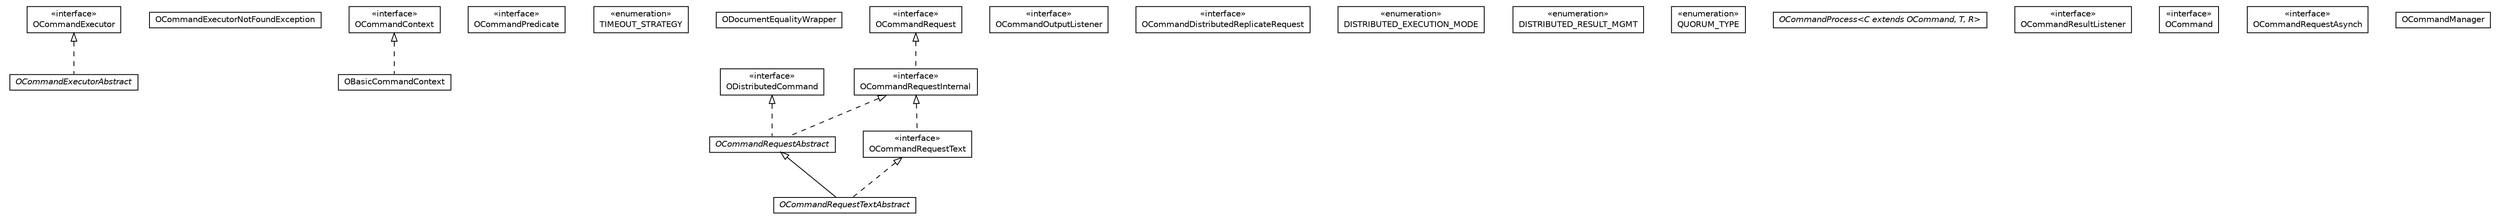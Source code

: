 #!/usr/local/bin/dot
#
# Class diagram 
# Generated by UMLGraph version R5_6-24-gf6e263 (http://www.umlgraph.org/)
#

digraph G {
	edge [fontname="Helvetica",fontsize=10,labelfontname="Helvetica",labelfontsize=10];
	node [fontname="Helvetica",fontsize=10,shape=plaintext];
	nodesep=0.25;
	ranksep=0.5;
	// com.orientechnologies.orient.core.command.OCommandExecutor
	c112205 [label=<<table title="com.orientechnologies.orient.core.command.OCommandExecutor" border="0" cellborder="1" cellspacing="0" cellpadding="2" port="p" href="./OCommandExecutor.html">
		<tr><td><table border="0" cellspacing="0" cellpadding="1">
<tr><td align="center" balign="center"> &#171;interface&#187; </td></tr>
<tr><td align="center" balign="center"> OCommandExecutor </td></tr>
		</table></td></tr>
		</table>>, URL="./OCommandExecutor.html", fontname="Helvetica", fontcolor="black", fontsize=10.0];
	// com.orientechnologies.orient.core.command.OCommandExecutorNotFoundException
	c112206 [label=<<table title="com.orientechnologies.orient.core.command.OCommandExecutorNotFoundException" border="0" cellborder="1" cellspacing="0" cellpadding="2" port="p" href="./OCommandExecutorNotFoundException.html">
		<tr><td><table border="0" cellspacing="0" cellpadding="1">
<tr><td align="center" balign="center"> OCommandExecutorNotFoundException </td></tr>
		</table></td></tr>
		</table>>, URL="./OCommandExecutorNotFoundException.html", fontname="Helvetica", fontcolor="black", fontsize=10.0];
	// com.orientechnologies.orient.core.command.OBasicCommandContext
	c112207 [label=<<table title="com.orientechnologies.orient.core.command.OBasicCommandContext" border="0" cellborder="1" cellspacing="0" cellpadding="2" port="p" href="./OBasicCommandContext.html">
		<tr><td><table border="0" cellspacing="0" cellpadding="1">
<tr><td align="center" balign="center"> OBasicCommandContext </td></tr>
		</table></td></tr>
		</table>>, URL="./OBasicCommandContext.html", fontname="Helvetica", fontcolor="black", fontsize=10.0];
	// com.orientechnologies.orient.core.command.OCommandPredicate
	c112208 [label=<<table title="com.orientechnologies.orient.core.command.OCommandPredicate" border="0" cellborder="1" cellspacing="0" cellpadding="2" port="p" href="./OCommandPredicate.html">
		<tr><td><table border="0" cellspacing="0" cellpadding="1">
<tr><td align="center" balign="center"> &#171;interface&#187; </td></tr>
<tr><td align="center" balign="center"> OCommandPredicate </td></tr>
		</table></td></tr>
		</table>>, URL="./OCommandPredicate.html", fontname="Helvetica", fontcolor="black", fontsize=10.0];
	// com.orientechnologies.orient.core.command.OCommandContext
	c112209 [label=<<table title="com.orientechnologies.orient.core.command.OCommandContext" border="0" cellborder="1" cellspacing="0" cellpadding="2" port="p" href="./OCommandContext.html">
		<tr><td><table border="0" cellspacing="0" cellpadding="1">
<tr><td align="center" balign="center"> &#171;interface&#187; </td></tr>
<tr><td align="center" balign="center"> OCommandContext </td></tr>
		</table></td></tr>
		</table>>, URL="./OCommandContext.html", fontname="Helvetica", fontcolor="black", fontsize=10.0];
	// com.orientechnologies.orient.core.command.OCommandContext.TIMEOUT_STRATEGY
	c112210 [label=<<table title="com.orientechnologies.orient.core.command.OCommandContext.TIMEOUT_STRATEGY" border="0" cellborder="1" cellspacing="0" cellpadding="2" port="p" href="./OCommandContext.TIMEOUT_STRATEGY.html">
		<tr><td><table border="0" cellspacing="0" cellpadding="1">
<tr><td align="center" balign="center"> &#171;enumeration&#187; </td></tr>
<tr><td align="center" balign="center"> TIMEOUT_STRATEGY </td></tr>
		</table></td></tr>
		</table>>, URL="./OCommandContext.TIMEOUT_STRATEGY.html", fontname="Helvetica", fontcolor="black", fontsize=10.0];
	// com.orientechnologies.orient.core.command.ODocumentEqualityWrapper
	c112211 [label=<<table title="com.orientechnologies.orient.core.command.ODocumentEqualityWrapper" border="0" cellborder="1" cellspacing="0" cellpadding="2" port="p" href="./ODocumentEqualityWrapper.html">
		<tr><td><table border="0" cellspacing="0" cellpadding="1">
<tr><td align="center" balign="center"> ODocumentEqualityWrapper </td></tr>
		</table></td></tr>
		</table>>, URL="./ODocumentEqualityWrapper.html", fontname="Helvetica", fontcolor="black", fontsize=10.0];
	// com.orientechnologies.orient.core.command.OCommandRequestInternal
	c112212 [label=<<table title="com.orientechnologies.orient.core.command.OCommandRequestInternal" border="0" cellborder="1" cellspacing="0" cellpadding="2" port="p" href="./OCommandRequestInternal.html">
		<tr><td><table border="0" cellspacing="0" cellpadding="1">
<tr><td align="center" balign="center"> &#171;interface&#187; </td></tr>
<tr><td align="center" balign="center"> OCommandRequestInternal </td></tr>
		</table></td></tr>
		</table>>, URL="./OCommandRequestInternal.html", fontname="Helvetica", fontcolor="black", fontsize=10.0];
	// com.orientechnologies.orient.core.command.OCommandRequestAbstract
	c112213 [label=<<table title="com.orientechnologies.orient.core.command.OCommandRequestAbstract" border="0" cellborder="1" cellspacing="0" cellpadding="2" port="p" href="./OCommandRequestAbstract.html">
		<tr><td><table border="0" cellspacing="0" cellpadding="1">
<tr><td align="center" balign="center"><font face="Helvetica-Oblique"> OCommandRequestAbstract </font></td></tr>
		</table></td></tr>
		</table>>, URL="./OCommandRequestAbstract.html", fontname="Helvetica", fontcolor="black", fontsize=10.0];
	// com.orientechnologies.orient.core.command.OCommandOutputListener
	c112214 [label=<<table title="com.orientechnologies.orient.core.command.OCommandOutputListener" border="0" cellborder="1" cellspacing="0" cellpadding="2" port="p" href="./OCommandOutputListener.html">
		<tr><td><table border="0" cellspacing="0" cellpadding="1">
<tr><td align="center" balign="center"> &#171;interface&#187; </td></tr>
<tr><td align="center" balign="center"> OCommandOutputListener </td></tr>
		</table></td></tr>
		</table>>, URL="./OCommandOutputListener.html", fontname="Helvetica", fontcolor="black", fontsize=10.0];
	// com.orientechnologies.orient.core.command.OCommandDistributedReplicateRequest
	c112215 [label=<<table title="com.orientechnologies.orient.core.command.OCommandDistributedReplicateRequest" border="0" cellborder="1" cellspacing="0" cellpadding="2" port="p" href="./OCommandDistributedReplicateRequest.html">
		<tr><td><table border="0" cellspacing="0" cellpadding="1">
<tr><td align="center" balign="center"> &#171;interface&#187; </td></tr>
<tr><td align="center" balign="center"> OCommandDistributedReplicateRequest </td></tr>
		</table></td></tr>
		</table>>, URL="./OCommandDistributedReplicateRequest.html", fontname="Helvetica", fontcolor="black", fontsize=10.0];
	// com.orientechnologies.orient.core.command.OCommandDistributedReplicateRequest.DISTRIBUTED_EXECUTION_MODE
	c112216 [label=<<table title="com.orientechnologies.orient.core.command.OCommandDistributedReplicateRequest.DISTRIBUTED_EXECUTION_MODE" border="0" cellborder="1" cellspacing="0" cellpadding="2" port="p" href="./OCommandDistributedReplicateRequest.DISTRIBUTED_EXECUTION_MODE.html">
		<tr><td><table border="0" cellspacing="0" cellpadding="1">
<tr><td align="center" balign="center"> &#171;enumeration&#187; </td></tr>
<tr><td align="center" balign="center"> DISTRIBUTED_EXECUTION_MODE </td></tr>
		</table></td></tr>
		</table>>, URL="./OCommandDistributedReplicateRequest.DISTRIBUTED_EXECUTION_MODE.html", fontname="Helvetica", fontcolor="black", fontsize=10.0];
	// com.orientechnologies.orient.core.command.OCommandDistributedReplicateRequest.DISTRIBUTED_RESULT_MGMT
	c112217 [label=<<table title="com.orientechnologies.orient.core.command.OCommandDistributedReplicateRequest.DISTRIBUTED_RESULT_MGMT" border="0" cellborder="1" cellspacing="0" cellpadding="2" port="p" href="./OCommandDistributedReplicateRequest.DISTRIBUTED_RESULT_MGMT.html">
		<tr><td><table border="0" cellspacing="0" cellpadding="1">
<tr><td align="center" balign="center"> &#171;enumeration&#187; </td></tr>
<tr><td align="center" balign="center"> DISTRIBUTED_RESULT_MGMT </td></tr>
		</table></td></tr>
		</table>>, URL="./OCommandDistributedReplicateRequest.DISTRIBUTED_RESULT_MGMT.html", fontname="Helvetica", fontcolor="black", fontsize=10.0];
	// com.orientechnologies.orient.core.command.OCommandDistributedReplicateRequest.QUORUM_TYPE
	c112218 [label=<<table title="com.orientechnologies.orient.core.command.OCommandDistributedReplicateRequest.QUORUM_TYPE" border="0" cellborder="1" cellspacing="0" cellpadding="2" port="p" href="./OCommandDistributedReplicateRequest.QUORUM_TYPE.html">
		<tr><td><table border="0" cellspacing="0" cellpadding="1">
<tr><td align="center" balign="center"> &#171;enumeration&#187; </td></tr>
<tr><td align="center" balign="center"> QUORUM_TYPE </td></tr>
		</table></td></tr>
		</table>>, URL="./OCommandDistributedReplicateRequest.QUORUM_TYPE.html", fontname="Helvetica", fontcolor="black", fontsize=10.0];
	// com.orientechnologies.orient.core.command.OCommandProcess<C extends com.orientechnologies.orient.core.command.OCommand, T, R>
	c112219 [label=<<table title="com.orientechnologies.orient.core.command.OCommandProcess" border="0" cellborder="1" cellspacing="0" cellpadding="2" port="p" href="./OCommandProcess.html">
		<tr><td><table border="0" cellspacing="0" cellpadding="1">
<tr><td align="center" balign="center"><font face="Helvetica-Oblique"> OCommandProcess&lt;C extends OCommand, T, R&gt; </font></td></tr>
		</table></td></tr>
		</table>>, URL="./OCommandProcess.html", fontname="Helvetica", fontcolor="black", fontsize=10.0];
	// com.orientechnologies.orient.core.command.OCommandRequestText
	c112220 [label=<<table title="com.orientechnologies.orient.core.command.OCommandRequestText" border="0" cellborder="1" cellspacing="0" cellpadding="2" port="p" href="./OCommandRequestText.html">
		<tr><td><table border="0" cellspacing="0" cellpadding="1">
<tr><td align="center" balign="center"> &#171;interface&#187; </td></tr>
<tr><td align="center" balign="center"> OCommandRequestText </td></tr>
		</table></td></tr>
		</table>>, URL="./OCommandRequestText.html", fontname="Helvetica", fontcolor="black", fontsize=10.0];
	// com.orientechnologies.orient.core.command.OCommandResultListener
	c112221 [label=<<table title="com.orientechnologies.orient.core.command.OCommandResultListener" border="0" cellborder="1" cellspacing="0" cellpadding="2" port="p" href="./OCommandResultListener.html">
		<tr><td><table border="0" cellspacing="0" cellpadding="1">
<tr><td align="center" balign="center"> &#171;interface&#187; </td></tr>
<tr><td align="center" balign="center"> OCommandResultListener </td></tr>
		</table></td></tr>
		</table>>, URL="./OCommandResultListener.html", fontname="Helvetica", fontcolor="black", fontsize=10.0];
	// com.orientechnologies.orient.core.command.OCommand
	c112222 [label=<<table title="com.orientechnologies.orient.core.command.OCommand" border="0" cellborder="1" cellspacing="0" cellpadding="2" port="p" href="./OCommand.html">
		<tr><td><table border="0" cellspacing="0" cellpadding="1">
<tr><td align="center" balign="center"> &#171;interface&#187; </td></tr>
<tr><td align="center" balign="center"> OCommand </td></tr>
		</table></td></tr>
		</table>>, URL="./OCommand.html", fontname="Helvetica", fontcolor="black", fontsize=10.0];
	// com.orientechnologies.orient.core.command.ODistributedCommand
	c112223 [label=<<table title="com.orientechnologies.orient.core.command.ODistributedCommand" border="0" cellborder="1" cellspacing="0" cellpadding="2" port="p" href="./ODistributedCommand.html">
		<tr><td><table border="0" cellspacing="0" cellpadding="1">
<tr><td align="center" balign="center"> &#171;interface&#187; </td></tr>
<tr><td align="center" balign="center"> ODistributedCommand </td></tr>
		</table></td></tr>
		</table>>, URL="./ODistributedCommand.html", fontname="Helvetica", fontcolor="black", fontsize=10.0];
	// com.orientechnologies.orient.core.command.OCommandRequestAsynch
	c112224 [label=<<table title="com.orientechnologies.orient.core.command.OCommandRequestAsynch" border="0" cellborder="1" cellspacing="0" cellpadding="2" port="p" href="./OCommandRequestAsynch.html">
		<tr><td><table border="0" cellspacing="0" cellpadding="1">
<tr><td align="center" balign="center"> &#171;interface&#187; </td></tr>
<tr><td align="center" balign="center"> OCommandRequestAsynch </td></tr>
		</table></td></tr>
		</table>>, URL="./OCommandRequestAsynch.html", fontname="Helvetica", fontcolor="black", fontsize=10.0];
	// com.orientechnologies.orient.core.command.OCommandManager
	c112225 [label=<<table title="com.orientechnologies.orient.core.command.OCommandManager" border="0" cellborder="1" cellspacing="0" cellpadding="2" port="p" href="./OCommandManager.html">
		<tr><td><table border="0" cellspacing="0" cellpadding="1">
<tr><td align="center" balign="center"> OCommandManager </td></tr>
		</table></td></tr>
		</table>>, URL="./OCommandManager.html", fontname="Helvetica", fontcolor="black", fontsize=10.0];
	// com.orientechnologies.orient.core.command.OCommandRequestTextAbstract
	c112226 [label=<<table title="com.orientechnologies.orient.core.command.OCommandRequestTextAbstract" border="0" cellborder="1" cellspacing="0" cellpadding="2" port="p" href="./OCommandRequestTextAbstract.html">
		<tr><td><table border="0" cellspacing="0" cellpadding="1">
<tr><td align="center" balign="center"><font face="Helvetica-Oblique"> OCommandRequestTextAbstract </font></td></tr>
		</table></td></tr>
		</table>>, URL="./OCommandRequestTextAbstract.html", fontname="Helvetica", fontcolor="black", fontsize=10.0];
	// com.orientechnologies.orient.core.command.OCommandRequest
	c112227 [label=<<table title="com.orientechnologies.orient.core.command.OCommandRequest" border="0" cellborder="1" cellspacing="0" cellpadding="2" port="p" href="./OCommandRequest.html">
		<tr><td><table border="0" cellspacing="0" cellpadding="1">
<tr><td align="center" balign="center"> &#171;interface&#187; </td></tr>
<tr><td align="center" balign="center"> OCommandRequest </td></tr>
		</table></td></tr>
		</table>>, URL="./OCommandRequest.html", fontname="Helvetica", fontcolor="black", fontsize=10.0];
	// com.orientechnologies.orient.core.command.OCommandExecutorAbstract
	c112228 [label=<<table title="com.orientechnologies.orient.core.command.OCommandExecutorAbstract" border="0" cellborder="1" cellspacing="0" cellpadding="2" port="p" href="./OCommandExecutorAbstract.html">
		<tr><td><table border="0" cellspacing="0" cellpadding="1">
<tr><td align="center" balign="center"><font face="Helvetica-Oblique"> OCommandExecutorAbstract </font></td></tr>
		</table></td></tr>
		</table>>, URL="./OCommandExecutorAbstract.html", fontname="Helvetica", fontcolor="black", fontsize=10.0];
	//com.orientechnologies.orient.core.command.OBasicCommandContext implements com.orientechnologies.orient.core.command.OCommandContext
	c112209:p -> c112207:p [dir=back,arrowtail=empty,style=dashed];
	//com.orientechnologies.orient.core.command.OCommandRequestInternal implements com.orientechnologies.orient.core.command.OCommandRequest
	c112227:p -> c112212:p [dir=back,arrowtail=empty,style=dashed];
	//com.orientechnologies.orient.core.command.OCommandRequestAbstract implements com.orientechnologies.orient.core.command.OCommandRequestInternal
	c112212:p -> c112213:p [dir=back,arrowtail=empty,style=dashed];
	//com.orientechnologies.orient.core.command.OCommandRequestAbstract implements com.orientechnologies.orient.core.command.ODistributedCommand
	c112223:p -> c112213:p [dir=back,arrowtail=empty,style=dashed];
	//com.orientechnologies.orient.core.command.OCommandRequestText implements com.orientechnologies.orient.core.command.OCommandRequestInternal
	c112212:p -> c112220:p [dir=back,arrowtail=empty,style=dashed];
	//com.orientechnologies.orient.core.command.OCommandRequestTextAbstract extends com.orientechnologies.orient.core.command.OCommandRequestAbstract
	c112213:p -> c112226:p [dir=back,arrowtail=empty];
	//com.orientechnologies.orient.core.command.OCommandRequestTextAbstract implements com.orientechnologies.orient.core.command.OCommandRequestText
	c112220:p -> c112226:p [dir=back,arrowtail=empty,style=dashed];
	//com.orientechnologies.orient.core.command.OCommandExecutorAbstract implements com.orientechnologies.orient.core.command.OCommandExecutor
	c112205:p -> c112228:p [dir=back,arrowtail=empty,style=dashed];
}

